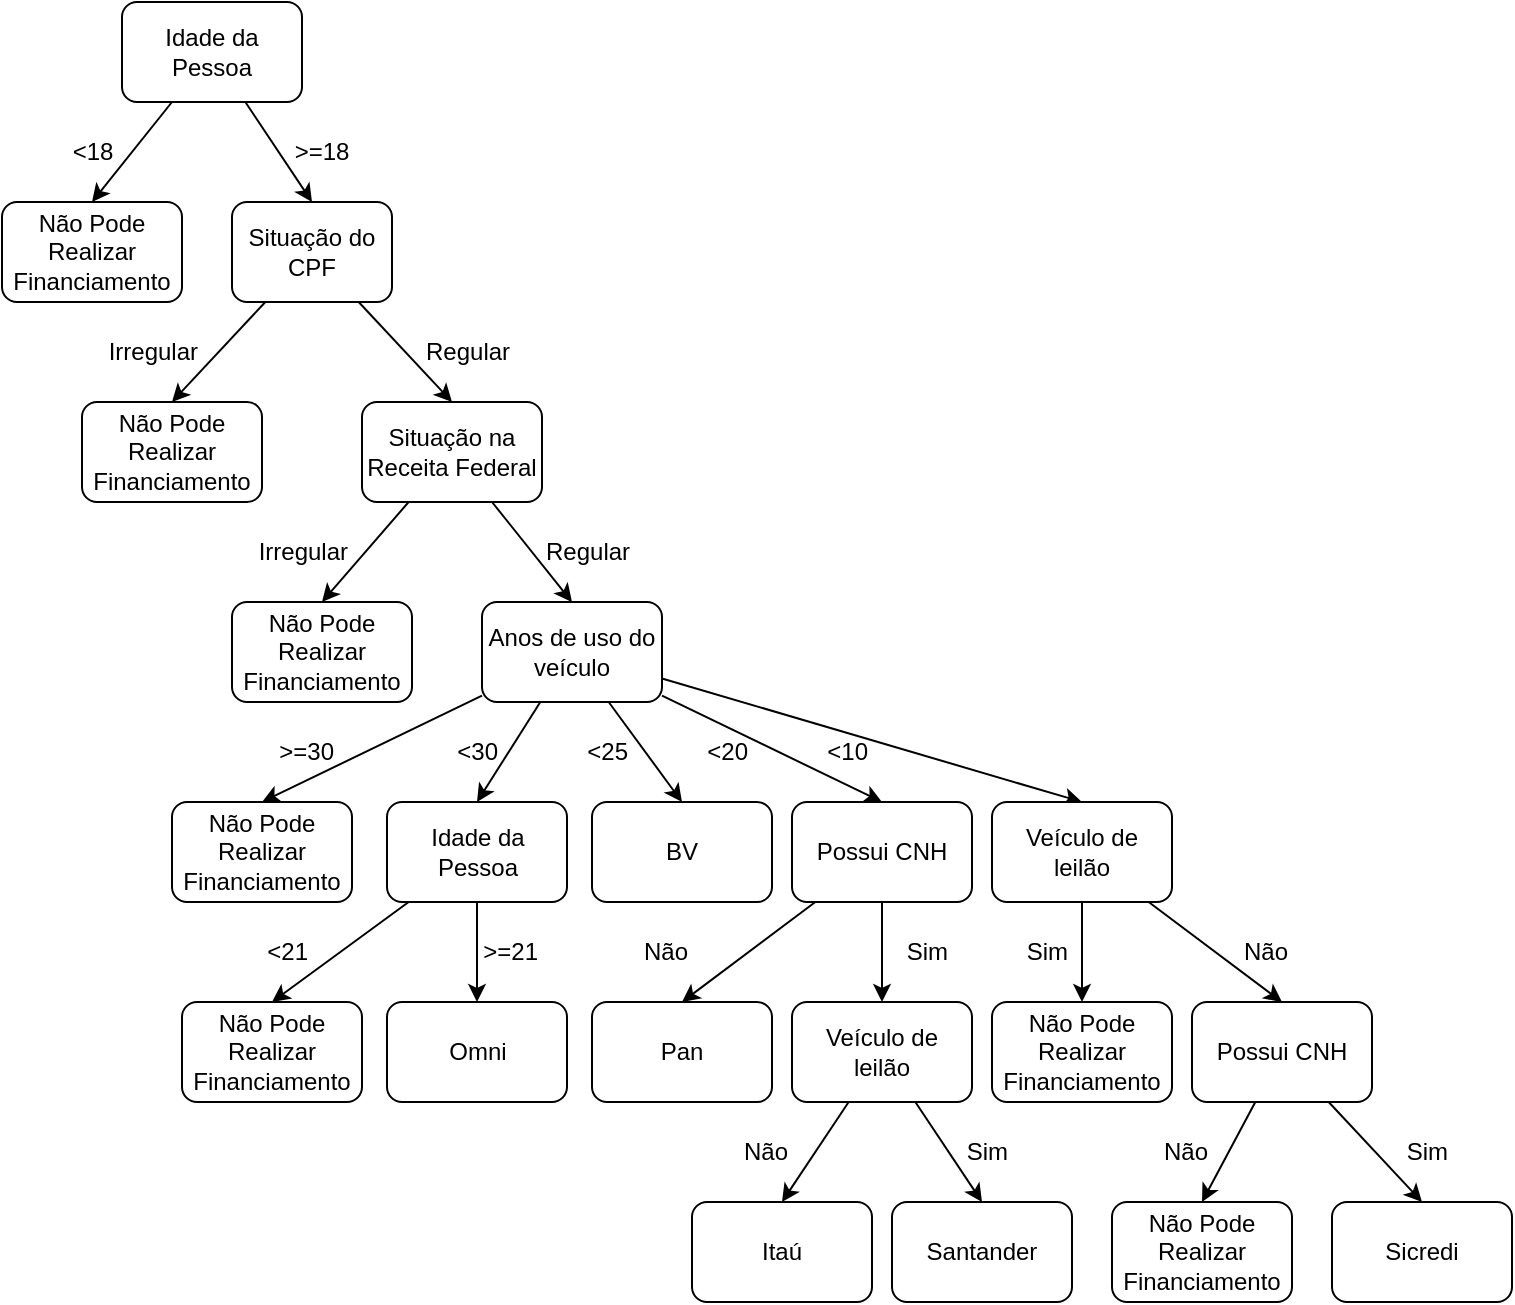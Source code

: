 <mxfile>
    <diagram id="gdjenpCYscjtsmnN4FRi" name="Page-1">
        <mxGraphModel dx="1640" dy="952" grid="1" gridSize="10" guides="0" tooltips="1" connect="1" arrows="1" fold="1" page="1" pageScale="1" pageWidth="1200" pageHeight="1920" math="0" shadow="0">
            <root>
                <mxCell id="0"/>
                <mxCell id="1" parent="0"/>
                <mxCell id="6" value="Não Pode Realizar Financiamento" style="rounded=1;whiteSpace=wrap;html=1;" parent="1" vertex="1">
                    <mxGeometry x="350" y="360" width="90" height="50" as="geometry"/>
                </mxCell>
                <mxCell id="15" style="edgeStyle=none;html=1;entryX=0.5;entryY=0;entryDx=0;entryDy=0;" parent="1" source="7" target="14" edge="1">
                    <mxGeometry relative="1" as="geometry"/>
                </mxCell>
                <mxCell id="18" style="edgeStyle=none;html=1;entryX=0.5;entryY=0;entryDx=0;entryDy=0;" parent="1" source="7" target="17" edge="1">
                    <mxGeometry relative="1" as="geometry"/>
                </mxCell>
                <mxCell id="7" value="Situação do CPF" style="rounded=1;whiteSpace=wrap;html=1;" parent="1" vertex="1">
                    <mxGeometry x="465" y="360" width="80" height="50" as="geometry"/>
                </mxCell>
                <mxCell id="10" value="&amp;lt;18" style="text;html=1;strokeColor=none;fillColor=none;align=center;verticalAlign=middle;whiteSpace=wrap;rounded=0;" parent="1" vertex="1">
                    <mxGeometry x="377.5" y="320" width="35" height="30" as="geometry"/>
                </mxCell>
                <mxCell id="12" value="&amp;gt;=18" style="text;html=1;strokeColor=none;fillColor=none;align=center;verticalAlign=middle;whiteSpace=wrap;rounded=0;" parent="1" vertex="1">
                    <mxGeometry x="495" y="320" width="30" height="30" as="geometry"/>
                </mxCell>
                <mxCell id="14" value="Não Pode Realizar Financiamento" style="rounded=1;whiteSpace=wrap;html=1;" parent="1" vertex="1">
                    <mxGeometry x="390" y="460" width="90" height="50" as="geometry"/>
                </mxCell>
                <mxCell id="16" value="Irregular" style="text;html=1;strokeColor=none;fillColor=none;align=right;verticalAlign=middle;whiteSpace=wrap;rounded=0;" parent="1" vertex="1">
                    <mxGeometry x="390" y="420" width="60" height="30" as="geometry"/>
                </mxCell>
                <mxCell id="21" style="edgeStyle=none;html=1;entryX=0.5;entryY=0;entryDx=0;entryDy=0;" parent="1" source="17" target="20" edge="1">
                    <mxGeometry relative="1" as="geometry"/>
                </mxCell>
                <mxCell id="24" style="edgeStyle=none;html=1;entryX=0.5;entryY=0;entryDx=0;entryDy=0;" parent="1" source="17" target="23" edge="1">
                    <mxGeometry relative="1" as="geometry"/>
                </mxCell>
                <mxCell id="17" value="Situação na Receita Federal" style="rounded=1;whiteSpace=wrap;html=1;" parent="1" vertex="1">
                    <mxGeometry x="530" y="460" width="90" height="50" as="geometry"/>
                </mxCell>
                <mxCell id="19" value="Regular" style="text;html=1;strokeColor=none;fillColor=none;align=left;verticalAlign=middle;whiteSpace=wrap;rounded=0;" parent="1" vertex="1">
                    <mxGeometry x="560" y="420" width="60" height="30" as="geometry"/>
                </mxCell>
                <mxCell id="20" value="Não Pode Realizar Financiamento" style="rounded=1;whiteSpace=wrap;html=1;" parent="1" vertex="1">
                    <mxGeometry x="465" y="560" width="90" height="50" as="geometry"/>
                </mxCell>
                <mxCell id="22" value="Irregular" style="text;html=1;strokeColor=none;fillColor=none;align=right;verticalAlign=middle;whiteSpace=wrap;rounded=0;" parent="1" vertex="1">
                    <mxGeometry x="465" y="520" width="60" height="30" as="geometry"/>
                </mxCell>
                <mxCell id="76" style="edgeStyle=none;html=1;entryX=0.5;entryY=0;entryDx=0;entryDy=0;" parent="1" source="23" target="71" edge="1">
                    <mxGeometry relative="1" as="geometry"/>
                </mxCell>
                <mxCell id="78" style="edgeStyle=none;html=1;entryX=0.5;entryY=0;entryDx=0;entryDy=0;" parent="1" source="23" target="77" edge="1">
                    <mxGeometry relative="1" as="geometry"/>
                </mxCell>
                <mxCell id="83" style="edgeStyle=none;html=1;entryX=0.5;entryY=0;entryDx=0;entryDy=0;" parent="1" source="23" target="80" edge="1">
                    <mxGeometry relative="1" as="geometry"/>
                </mxCell>
                <mxCell id="115" style="edgeStyle=none;html=1;entryX=0.5;entryY=0;entryDx=0;entryDy=0;" edge="1" parent="1" source="23" target="50">
                    <mxGeometry relative="1" as="geometry"/>
                </mxCell>
                <mxCell id="117" style="edgeStyle=none;html=1;entryX=0.5;entryY=0;entryDx=0;entryDy=0;" edge="1" parent="1" source="23" target="32">
                    <mxGeometry relative="1" as="geometry"/>
                </mxCell>
                <mxCell id="23" value="Anos de uso do veículo" style="rounded=1;whiteSpace=wrap;html=1;" parent="1" vertex="1">
                    <mxGeometry x="590" y="560" width="90" height="50" as="geometry"/>
                </mxCell>
                <mxCell id="25" value="Regular" style="text;html=1;strokeColor=none;fillColor=none;align=left;verticalAlign=middle;whiteSpace=wrap;rounded=0;" parent="1" vertex="1">
                    <mxGeometry x="620" y="520" width="60" height="30" as="geometry"/>
                </mxCell>
                <mxCell id="29" value="&amp;lt;30" style="text;html=1;strokeColor=none;fillColor=none;align=right;verticalAlign=middle;whiteSpace=wrap;rounded=0;" parent="1" vertex="1">
                    <mxGeometry x="575" y="620" width="25" height="30" as="geometry"/>
                </mxCell>
                <mxCell id="119" style="edgeStyle=none;html=1;entryX=0.5;entryY=0;entryDx=0;entryDy=0;" edge="1" parent="1" source="32" target="103">
                    <mxGeometry relative="1" as="geometry"/>
                </mxCell>
                <mxCell id="120" style="edgeStyle=none;html=1;entryX=0.5;entryY=0;entryDx=0;entryDy=0;" edge="1" parent="1" source="32" target="57">
                    <mxGeometry relative="1" as="geometry"/>
                </mxCell>
                <mxCell id="32" value="Possui CNH" style="rounded=1;whiteSpace=wrap;html=1;" parent="1" vertex="1">
                    <mxGeometry x="745" y="660" width="90" height="50" as="geometry"/>
                </mxCell>
                <mxCell id="34" value="&amp;lt;25" style="text;html=1;strokeColor=none;fillColor=none;align=right;verticalAlign=middle;whiteSpace=wrap;rounded=0;" parent="1" vertex="1">
                    <mxGeometry x="645" y="620" width="20" height="30" as="geometry"/>
                </mxCell>
                <mxCell id="43" style="edgeStyle=none;html=1;entryX=0.5;entryY=0;entryDx=0;entryDy=0;" parent="1" source="42" target="6" edge="1">
                    <mxGeometry relative="1" as="geometry"/>
                </mxCell>
                <mxCell id="44" style="edgeStyle=none;html=1;entryX=0.5;entryY=0;entryDx=0;entryDy=0;" parent="1" source="42" target="7" edge="1">
                    <mxGeometry relative="1" as="geometry"/>
                </mxCell>
                <mxCell id="42" value="Idade da Pessoa" style="rounded=1;whiteSpace=wrap;html=1;" parent="1" vertex="1">
                    <mxGeometry x="410" y="260" width="90" height="50" as="geometry"/>
                </mxCell>
                <mxCell id="45" value="&amp;lt;20" style="text;html=1;strokeColor=none;fillColor=none;align=right;verticalAlign=middle;whiteSpace=wrap;rounded=0;" parent="1" vertex="1">
                    <mxGeometry x="705" y="620" width="20" height="30" as="geometry"/>
                </mxCell>
                <mxCell id="50" value="BV" style="rounded=1;whiteSpace=wrap;html=1;" parent="1" vertex="1">
                    <mxGeometry x="645" y="660" width="90" height="50" as="geometry"/>
                </mxCell>
                <mxCell id="63" style="edgeStyle=none;html=1;entryX=0.5;entryY=0;entryDx=0;entryDy=0;" parent="1" source="57" target="60" edge="1">
                    <mxGeometry relative="1" as="geometry"/>
                </mxCell>
                <mxCell id="98" style="edgeStyle=none;html=1;entryX=0.5;entryY=0;entryDx=0;entryDy=0;" parent="1" source="57" target="97" edge="1">
                    <mxGeometry relative="1" as="geometry"/>
                </mxCell>
                <mxCell id="57" value="Veículo de&lt;br&gt;leilão" style="rounded=1;whiteSpace=wrap;html=1;" parent="1" vertex="1">
                    <mxGeometry x="745" y="760" width="90" height="50" as="geometry"/>
                </mxCell>
                <mxCell id="59" value="Sim" style="text;html=1;strokeColor=none;fillColor=none;align=right;verticalAlign=middle;whiteSpace=wrap;rounded=0;" parent="1" vertex="1">
                    <mxGeometry x="825" y="820" width="30" height="30" as="geometry"/>
                </mxCell>
                <mxCell id="60" value="Itaú" style="rounded=1;whiteSpace=wrap;html=1;" parent="1" vertex="1">
                    <mxGeometry x="695" y="860" width="90" height="50" as="geometry"/>
                </mxCell>
                <mxCell id="69" style="edgeStyle=none;html=1;entryX=0.5;entryY=0;entryDx=0;entryDy=0;" parent="1" source="71" target="72" edge="1">
                    <mxGeometry relative="1" as="geometry"/>
                </mxCell>
                <mxCell id="70" style="edgeStyle=none;html=1;entryX=0.5;entryY=0;entryDx=0;entryDy=0;" parent="1" source="71" target="73" edge="1">
                    <mxGeometry relative="1" as="geometry"/>
                </mxCell>
                <mxCell id="71" value="Idade da Pessoa" style="rounded=1;whiteSpace=wrap;html=1;" parent="1" vertex="1">
                    <mxGeometry x="542.5" y="660" width="90" height="50" as="geometry"/>
                </mxCell>
                <mxCell id="72" value="Não Pode Realizar Financiamento" style="rounded=1;whiteSpace=wrap;html=1;" parent="1" vertex="1">
                    <mxGeometry x="440" y="760" width="90" height="50" as="geometry"/>
                </mxCell>
                <mxCell id="73" value="Omni" style="rounded=1;whiteSpace=wrap;html=1;" parent="1" vertex="1">
                    <mxGeometry x="542.5" y="760" width="90" height="50" as="geometry"/>
                </mxCell>
                <mxCell id="74" value="&amp;gt;=21" style="text;html=1;strokeColor=none;fillColor=none;align=right;verticalAlign=middle;whiteSpace=wrap;rounded=0;" parent="1" vertex="1">
                    <mxGeometry x="590" y="720" width="30" height="30" as="geometry"/>
                </mxCell>
                <mxCell id="75" value="&amp;lt;21" style="text;html=1;strokeColor=none;fillColor=none;align=right;verticalAlign=middle;whiteSpace=wrap;rounded=0;" parent="1" vertex="1">
                    <mxGeometry x="475" y="720" width="30" height="30" as="geometry"/>
                </mxCell>
                <mxCell id="77" value="Não Pode Realizar Financiamento" style="rounded=1;whiteSpace=wrap;html=1;" parent="1" vertex="1">
                    <mxGeometry x="435" y="660" width="90" height="50" as="geometry"/>
                </mxCell>
                <mxCell id="79" value="&amp;gt;=30" style="text;html=1;strokeColor=none;fillColor=none;align=right;verticalAlign=middle;whiteSpace=wrap;rounded=0;" parent="1" vertex="1">
                    <mxGeometry x="492.5" y="620" width="25" height="30" as="geometry"/>
                </mxCell>
                <mxCell id="86" style="edgeStyle=none;html=1;entryX=0.5;entryY=0;entryDx=0;entryDy=0;" parent="1" source="80" target="85" edge="1">
                    <mxGeometry relative="1" as="geometry"/>
                </mxCell>
                <mxCell id="121" style="edgeStyle=none;html=1;entryX=0.5;entryY=0;entryDx=0;entryDy=0;" edge="1" parent="1" source="80" target="88">
                    <mxGeometry relative="1" as="geometry"/>
                </mxCell>
                <mxCell id="80" value="Veículo de&lt;br&gt;leilão" style="rounded=1;whiteSpace=wrap;html=1;" parent="1" vertex="1">
                    <mxGeometry x="845" y="660" width="90" height="50" as="geometry"/>
                </mxCell>
                <mxCell id="82" value="&amp;lt;10" style="text;html=1;strokeColor=none;fillColor=none;align=right;verticalAlign=middle;whiteSpace=wrap;rounded=0;" parent="1" vertex="1">
                    <mxGeometry x="755" y="620" width="30" height="30" as="geometry"/>
                </mxCell>
                <mxCell id="85" value="Não Pode Realizar Financiamento" style="rounded=1;whiteSpace=wrap;html=1;" parent="1" vertex="1">
                    <mxGeometry x="845" y="760" width="90" height="50" as="geometry"/>
                </mxCell>
                <mxCell id="87" value="Não" style="text;html=1;strokeColor=none;fillColor=none;align=right;verticalAlign=middle;whiteSpace=wrap;rounded=0;" parent="1" vertex="1">
                    <mxGeometry x="965" y="720" width="30" height="30" as="geometry"/>
                </mxCell>
                <mxCell id="93" style="edgeStyle=none;html=1;entryX=0.5;entryY=0;entryDx=0;entryDy=0;" parent="1" source="88" target="91" edge="1">
                    <mxGeometry relative="1" as="geometry"/>
                </mxCell>
                <mxCell id="94" style="edgeStyle=none;html=1;entryX=0.5;entryY=0;entryDx=0;entryDy=0;" parent="1" source="88" target="92" edge="1">
                    <mxGeometry relative="1" as="geometry"/>
                </mxCell>
                <mxCell id="88" value="Possui CNH" style="rounded=1;whiteSpace=wrap;html=1;" parent="1" vertex="1">
                    <mxGeometry x="945" y="760" width="90" height="50" as="geometry"/>
                </mxCell>
                <mxCell id="90" value="Sim" style="text;html=1;strokeColor=none;fillColor=none;align=right;verticalAlign=middle;whiteSpace=wrap;rounded=0;" parent="1" vertex="1">
                    <mxGeometry x="855" y="720" width="30" height="30" as="geometry"/>
                </mxCell>
                <mxCell id="91" value="Não Pode Realizar Financiamento" style="rounded=1;whiteSpace=wrap;html=1;" parent="1" vertex="1">
                    <mxGeometry x="905" y="860" width="90" height="50" as="geometry"/>
                </mxCell>
                <mxCell id="92" value="Sicredi" style="rounded=1;whiteSpace=wrap;html=1;" parent="1" vertex="1">
                    <mxGeometry x="1015" y="860" width="90" height="50" as="geometry"/>
                </mxCell>
                <mxCell id="95" value="Não" style="text;html=1;strokeColor=none;fillColor=none;align=right;verticalAlign=middle;whiteSpace=wrap;rounded=0;" parent="1" vertex="1">
                    <mxGeometry x="925" y="820" width="30" height="30" as="geometry"/>
                </mxCell>
                <mxCell id="96" value="Sim" style="text;html=1;strokeColor=none;fillColor=none;align=right;verticalAlign=middle;whiteSpace=wrap;rounded=0;" parent="1" vertex="1">
                    <mxGeometry x="1045" y="820" width="30" height="30" as="geometry"/>
                </mxCell>
                <mxCell id="97" value="Santander" style="rounded=1;whiteSpace=wrap;html=1;" parent="1" vertex="1">
                    <mxGeometry x="795" y="860" width="90" height="50" as="geometry"/>
                </mxCell>
                <mxCell id="100" value="Não" style="text;html=1;strokeColor=none;fillColor=none;align=right;verticalAlign=middle;whiteSpace=wrap;rounded=0;" parent="1" vertex="1">
                    <mxGeometry x="715" y="820" width="30" height="30" as="geometry"/>
                </mxCell>
                <mxCell id="103" value="Pan" style="rounded=1;whiteSpace=wrap;html=1;" parent="1" vertex="1">
                    <mxGeometry x="645" y="760" width="90" height="50" as="geometry"/>
                </mxCell>
                <mxCell id="105" value="Sim" style="text;html=1;strokeColor=none;fillColor=none;align=right;verticalAlign=middle;whiteSpace=wrap;rounded=0;" parent="1" vertex="1">
                    <mxGeometry x="795" y="720" width="30" height="30" as="geometry"/>
                </mxCell>
                <mxCell id="108" value="Não" style="text;html=1;strokeColor=none;fillColor=none;align=right;verticalAlign=middle;whiteSpace=wrap;rounded=0;" parent="1" vertex="1">
                    <mxGeometry x="665" y="720" width="30" height="30" as="geometry"/>
                </mxCell>
            </root>
        </mxGraphModel>
    </diagram>
</mxfile>